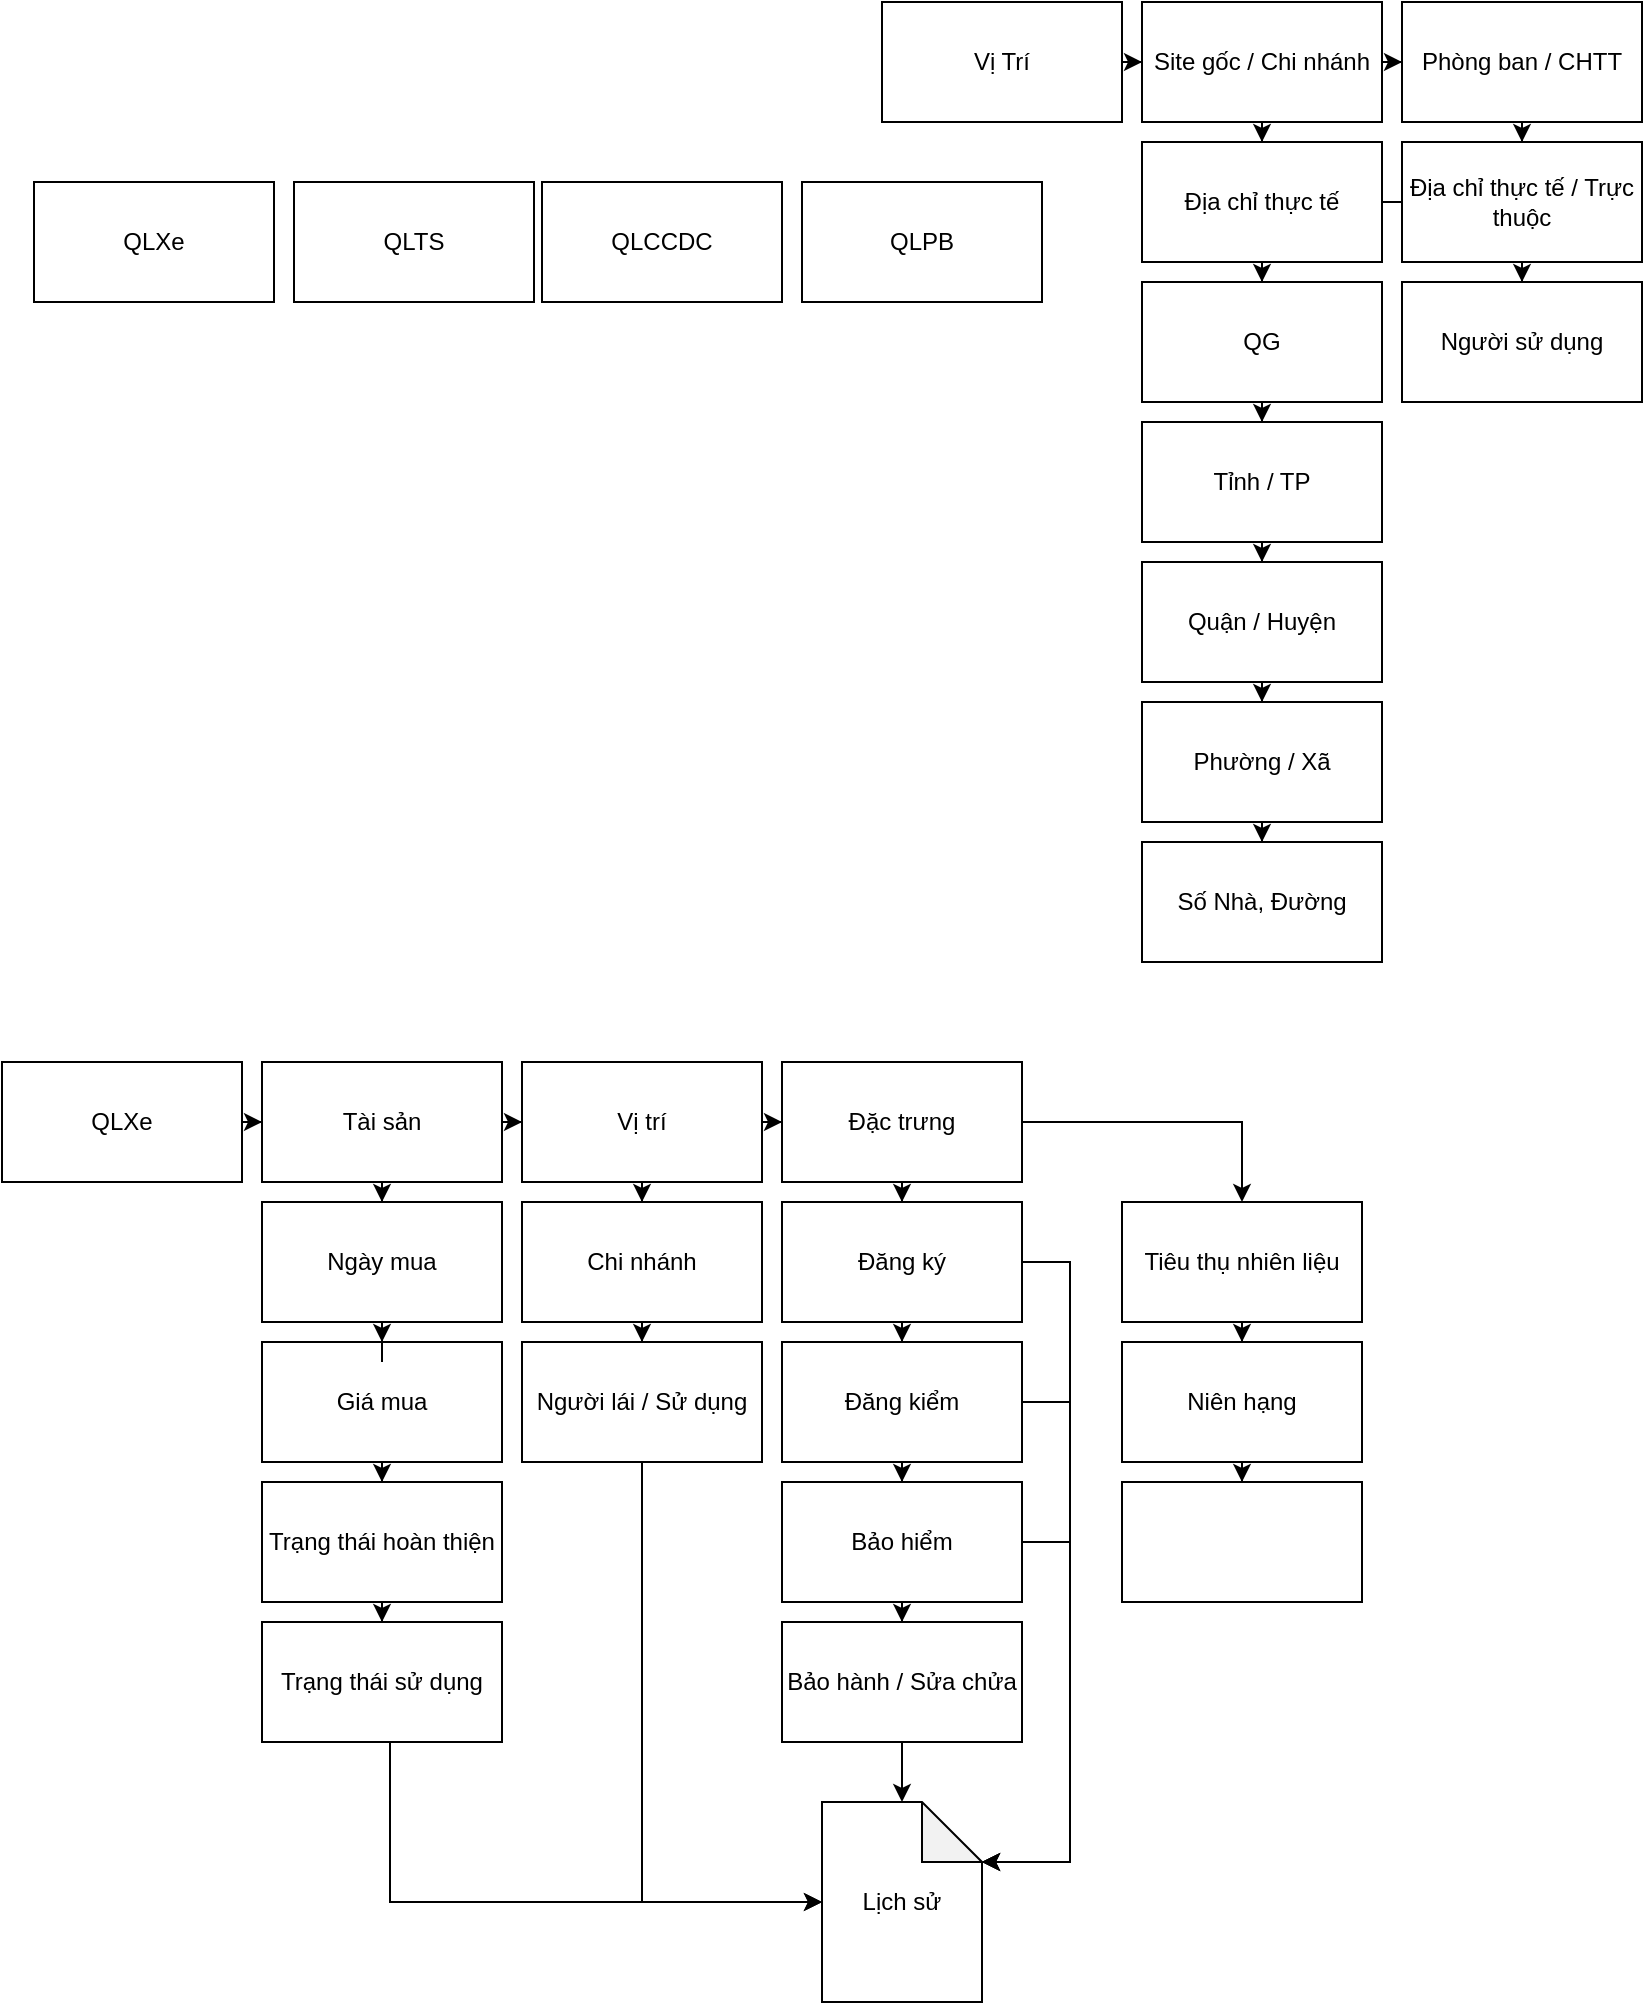 <mxfile version="24.0.5" type="github">
  <diagram name="Trang-1" id="6WqdI3NEc1mItbDLKokB">
    <mxGraphModel dx="1034" dy="724" grid="1" gridSize="10" guides="1" tooltips="1" connect="1" arrows="1" fold="1" page="1" pageScale="1" pageWidth="827" pageHeight="1169" math="0" shadow="0">
      <root>
        <mxCell id="0" />
        <mxCell id="1" parent="0" />
        <mxCell id="uQeBqYyg12_eveGrQPS6-1" value="QLXe" style="rounded=0;whiteSpace=wrap;html=1;" vertex="1" parent="1">
          <mxGeometry x="16" y="100" width="120" height="60" as="geometry" />
        </mxCell>
        <mxCell id="uQeBqYyg12_eveGrQPS6-2" value="QLTS" style="rounded=0;whiteSpace=wrap;html=1;" vertex="1" parent="1">
          <mxGeometry x="146" y="100" width="120" height="60" as="geometry" />
        </mxCell>
        <mxCell id="uQeBqYyg12_eveGrQPS6-3" value="QLCCDC" style="rounded=0;whiteSpace=wrap;html=1;" vertex="1" parent="1">
          <mxGeometry x="270" y="100" width="120" height="60" as="geometry" />
        </mxCell>
        <mxCell id="uQeBqYyg12_eveGrQPS6-4" value="QLPB" style="rounded=0;whiteSpace=wrap;html=1;" vertex="1" parent="1">
          <mxGeometry x="400" y="100" width="120" height="60" as="geometry" />
        </mxCell>
        <mxCell id="uQeBqYyg12_eveGrQPS6-7" value="" style="edgeStyle=orthogonalEdgeStyle;rounded=0;orthogonalLoop=1;jettySize=auto;html=1;" edge="1" parent="1" source="uQeBqYyg12_eveGrQPS6-5" target="uQeBqYyg12_eveGrQPS6-6">
          <mxGeometry relative="1" as="geometry" />
        </mxCell>
        <mxCell id="uQeBqYyg12_eveGrQPS6-5" value="Vị Trí" style="rounded=0;whiteSpace=wrap;html=1;" vertex="1" parent="1">
          <mxGeometry x="440" y="10" width="120" height="60" as="geometry" />
        </mxCell>
        <mxCell id="uQeBqYyg12_eveGrQPS6-9" value="" style="edgeStyle=orthogonalEdgeStyle;rounded=0;orthogonalLoop=1;jettySize=auto;html=1;" edge="1" parent="1" source="uQeBqYyg12_eveGrQPS6-6" target="uQeBqYyg12_eveGrQPS6-8">
          <mxGeometry relative="1" as="geometry" />
        </mxCell>
        <mxCell id="uQeBqYyg12_eveGrQPS6-11" value="" style="edgeStyle=orthogonalEdgeStyle;rounded=0;orthogonalLoop=1;jettySize=auto;html=1;" edge="1" parent="1" source="uQeBqYyg12_eveGrQPS6-6" target="uQeBqYyg12_eveGrQPS6-10">
          <mxGeometry relative="1" as="geometry" />
        </mxCell>
        <mxCell id="uQeBqYyg12_eveGrQPS6-6" value="Site gốc / Chi nhánh" style="rounded=0;whiteSpace=wrap;html=1;" vertex="1" parent="1">
          <mxGeometry x="570" y="10" width="120" height="60" as="geometry" />
        </mxCell>
        <mxCell id="uQeBqYyg12_eveGrQPS6-13" value="" style="edgeStyle=orthogonalEdgeStyle;rounded=0;orthogonalLoop=1;jettySize=auto;html=1;" edge="1" parent="1" source="uQeBqYyg12_eveGrQPS6-8" target="uQeBqYyg12_eveGrQPS6-12">
          <mxGeometry relative="1" as="geometry" />
        </mxCell>
        <mxCell id="uQeBqYyg12_eveGrQPS6-8" value="Phòng ban / CHTT" style="rounded=0;whiteSpace=wrap;html=1;" vertex="1" parent="1">
          <mxGeometry x="700" y="10" width="120" height="60" as="geometry" />
        </mxCell>
        <mxCell id="uQeBqYyg12_eveGrQPS6-17" value="" style="edgeStyle=orthogonalEdgeStyle;rounded=0;orthogonalLoop=1;jettySize=auto;html=1;" edge="1" parent="1" source="uQeBqYyg12_eveGrQPS6-10" target="uQeBqYyg12_eveGrQPS6-16">
          <mxGeometry relative="1" as="geometry" />
        </mxCell>
        <mxCell id="uQeBqYyg12_eveGrQPS6-10" value="Địa chỉ thực tế" style="rounded=0;whiteSpace=wrap;html=1;" vertex="1" parent="1">
          <mxGeometry x="570" y="80" width="120" height="60" as="geometry" />
        </mxCell>
        <mxCell id="uQeBqYyg12_eveGrQPS6-44" value="" style="edgeStyle=orthogonalEdgeStyle;rounded=0;orthogonalLoop=1;jettySize=auto;html=1;" edge="1" parent="1" source="uQeBqYyg12_eveGrQPS6-12" target="uQeBqYyg12_eveGrQPS6-43">
          <mxGeometry relative="1" as="geometry" />
        </mxCell>
        <mxCell id="uQeBqYyg12_eveGrQPS6-12" value="Địa chỉ thực tế / Trực thuộc" style="rounded=0;whiteSpace=wrap;html=1;" vertex="1" parent="1">
          <mxGeometry x="700" y="80" width="120" height="60" as="geometry" />
        </mxCell>
        <mxCell id="uQeBqYyg12_eveGrQPS6-15" value="" style="endArrow=none;html=1;rounded=0;exitX=1;exitY=0.5;exitDx=0;exitDy=0;entryX=0;entryY=0.5;entryDx=0;entryDy=0;" edge="1" parent="1" source="uQeBqYyg12_eveGrQPS6-10" target="uQeBqYyg12_eveGrQPS6-12">
          <mxGeometry width="50" height="50" relative="1" as="geometry">
            <mxPoint x="410" y="350" as="sourcePoint" />
            <mxPoint x="460" y="300" as="targetPoint" />
          </mxGeometry>
        </mxCell>
        <mxCell id="uQeBqYyg12_eveGrQPS6-19" value="" style="edgeStyle=orthogonalEdgeStyle;rounded=0;orthogonalLoop=1;jettySize=auto;html=1;" edge="1" parent="1" source="uQeBqYyg12_eveGrQPS6-16" target="uQeBqYyg12_eveGrQPS6-18">
          <mxGeometry relative="1" as="geometry" />
        </mxCell>
        <mxCell id="uQeBqYyg12_eveGrQPS6-16" value="QG" style="rounded=0;whiteSpace=wrap;html=1;" vertex="1" parent="1">
          <mxGeometry x="570" y="150" width="120" height="60" as="geometry" />
        </mxCell>
        <mxCell id="uQeBqYyg12_eveGrQPS6-21" value="" style="edgeStyle=orthogonalEdgeStyle;rounded=0;orthogonalLoop=1;jettySize=auto;html=1;" edge="1" parent="1" source="uQeBqYyg12_eveGrQPS6-18" target="uQeBqYyg12_eveGrQPS6-20">
          <mxGeometry relative="1" as="geometry" />
        </mxCell>
        <mxCell id="uQeBqYyg12_eveGrQPS6-18" value="Tỉnh / TP" style="rounded=0;whiteSpace=wrap;html=1;" vertex="1" parent="1">
          <mxGeometry x="570" y="220" width="120" height="60" as="geometry" />
        </mxCell>
        <mxCell id="uQeBqYyg12_eveGrQPS6-23" value="" style="edgeStyle=orthogonalEdgeStyle;rounded=0;orthogonalLoop=1;jettySize=auto;html=1;" edge="1" parent="1" source="uQeBqYyg12_eveGrQPS6-20" target="uQeBqYyg12_eveGrQPS6-22">
          <mxGeometry relative="1" as="geometry" />
        </mxCell>
        <mxCell id="uQeBqYyg12_eveGrQPS6-20" value="Quận / Huyện" style="whiteSpace=wrap;html=1;rounded=0;" vertex="1" parent="1">
          <mxGeometry x="570" y="290" width="120" height="60" as="geometry" />
        </mxCell>
        <mxCell id="uQeBqYyg12_eveGrQPS6-25" value="" style="edgeStyle=orthogonalEdgeStyle;rounded=0;orthogonalLoop=1;jettySize=auto;html=1;" edge="1" parent="1" source="uQeBqYyg12_eveGrQPS6-22" target="uQeBqYyg12_eveGrQPS6-24">
          <mxGeometry relative="1" as="geometry" />
        </mxCell>
        <mxCell id="uQeBqYyg12_eveGrQPS6-22" value="Phường / Xã" style="whiteSpace=wrap;html=1;rounded=0;" vertex="1" parent="1">
          <mxGeometry x="570" y="360" width="120" height="60" as="geometry" />
        </mxCell>
        <mxCell id="uQeBqYyg12_eveGrQPS6-24" value="Số Nhà, Đường" style="whiteSpace=wrap;html=1;rounded=0;" vertex="1" parent="1">
          <mxGeometry x="570" y="430" width="120" height="60" as="geometry" />
        </mxCell>
        <mxCell id="uQeBqYyg12_eveGrQPS6-28" value="" style="edgeStyle=orthogonalEdgeStyle;rounded=0;orthogonalLoop=1;jettySize=auto;html=1;" edge="1" parent="1" source="uQeBqYyg12_eveGrQPS6-26" target="uQeBqYyg12_eveGrQPS6-27">
          <mxGeometry relative="1" as="geometry" />
        </mxCell>
        <mxCell id="uQeBqYyg12_eveGrQPS6-26" value="QLXe" style="rounded=0;whiteSpace=wrap;html=1;" vertex="1" parent="1">
          <mxGeometry y="540" width="120" height="60" as="geometry" />
        </mxCell>
        <mxCell id="uQeBqYyg12_eveGrQPS6-30" value="" style="edgeStyle=orthogonalEdgeStyle;rounded=0;orthogonalLoop=1;jettySize=auto;html=1;" edge="1" parent="1" source="uQeBqYyg12_eveGrQPS6-27" target="uQeBqYyg12_eveGrQPS6-29">
          <mxGeometry relative="1" as="geometry" />
        </mxCell>
        <mxCell id="uQeBqYyg12_eveGrQPS6-67" style="edgeStyle=orthogonalEdgeStyle;rounded=0;orthogonalLoop=1;jettySize=auto;html=1;" edge="1" parent="1" source="uQeBqYyg12_eveGrQPS6-27" target="uQeBqYyg12_eveGrQPS6-66">
          <mxGeometry relative="1" as="geometry" />
        </mxCell>
        <mxCell id="uQeBqYyg12_eveGrQPS6-27" value="Tài sản" style="whiteSpace=wrap;html=1;rounded=0;" vertex="1" parent="1">
          <mxGeometry x="130" y="540" width="120" height="60" as="geometry" />
        </mxCell>
        <mxCell id="uQeBqYyg12_eveGrQPS6-32" value="" style="edgeStyle=orthogonalEdgeStyle;rounded=0;orthogonalLoop=1;jettySize=auto;html=1;" edge="1" parent="1" source="uQeBqYyg12_eveGrQPS6-29" target="uQeBqYyg12_eveGrQPS6-31">
          <mxGeometry relative="1" as="geometry" />
        </mxCell>
        <mxCell id="uQeBqYyg12_eveGrQPS6-42" value="" style="edgeStyle=orthogonalEdgeStyle;rounded=0;orthogonalLoop=1;jettySize=auto;html=1;" edge="1" parent="1" source="uQeBqYyg12_eveGrQPS6-29" target="uQeBqYyg12_eveGrQPS6-41">
          <mxGeometry relative="1" as="geometry" />
        </mxCell>
        <mxCell id="uQeBqYyg12_eveGrQPS6-29" value="Vị trí" style="whiteSpace=wrap;html=1;rounded=0;" vertex="1" parent="1">
          <mxGeometry x="260" y="540" width="120" height="60" as="geometry" />
        </mxCell>
        <mxCell id="uQeBqYyg12_eveGrQPS6-34" value="" style="edgeStyle=orthogonalEdgeStyle;rounded=0;orthogonalLoop=1;jettySize=auto;html=1;" edge="1" parent="1" source="uQeBqYyg12_eveGrQPS6-31" target="uQeBqYyg12_eveGrQPS6-33">
          <mxGeometry relative="1" as="geometry" />
        </mxCell>
        <mxCell id="uQeBqYyg12_eveGrQPS6-64" value="" style="edgeStyle=orthogonalEdgeStyle;rounded=0;orthogonalLoop=1;jettySize=auto;html=1;" edge="1" parent="1" source="uQeBqYyg12_eveGrQPS6-31" target="uQeBqYyg12_eveGrQPS6-63">
          <mxGeometry relative="1" as="geometry" />
        </mxCell>
        <mxCell id="uQeBqYyg12_eveGrQPS6-31" value="Đặc trưng" style="whiteSpace=wrap;html=1;rounded=0;" vertex="1" parent="1">
          <mxGeometry x="390" y="540" width="120" height="60" as="geometry" />
        </mxCell>
        <mxCell id="uQeBqYyg12_eveGrQPS6-36" value="" style="edgeStyle=orthogonalEdgeStyle;rounded=0;orthogonalLoop=1;jettySize=auto;html=1;" edge="1" parent="1" source="uQeBqYyg12_eveGrQPS6-33" target="uQeBqYyg12_eveGrQPS6-35">
          <mxGeometry relative="1" as="geometry" />
        </mxCell>
        <mxCell id="uQeBqYyg12_eveGrQPS6-51" style="edgeStyle=orthogonalEdgeStyle;rounded=0;orthogonalLoop=1;jettySize=auto;html=1;" edge="1" parent="1" source="uQeBqYyg12_eveGrQPS6-33" target="uQeBqYyg12_eveGrQPS6-49">
          <mxGeometry relative="1" as="geometry">
            <Array as="points">
              <mxPoint x="534" y="640" />
              <mxPoint x="534" y="940" />
            </Array>
          </mxGeometry>
        </mxCell>
        <mxCell id="uQeBqYyg12_eveGrQPS6-33" value="Đăng ký" style="whiteSpace=wrap;html=1;rounded=0;" vertex="1" parent="1">
          <mxGeometry x="390" y="610" width="120" height="60" as="geometry" />
        </mxCell>
        <mxCell id="uQeBqYyg12_eveGrQPS6-38" value="" style="edgeStyle=orthogonalEdgeStyle;rounded=0;orthogonalLoop=1;jettySize=auto;html=1;" edge="1" parent="1" source="uQeBqYyg12_eveGrQPS6-35" target="uQeBqYyg12_eveGrQPS6-37">
          <mxGeometry relative="1" as="geometry" />
        </mxCell>
        <mxCell id="uQeBqYyg12_eveGrQPS6-52" style="edgeStyle=orthogonalEdgeStyle;rounded=0;orthogonalLoop=1;jettySize=auto;html=1;" edge="1" parent="1" source="uQeBqYyg12_eveGrQPS6-35" target="uQeBqYyg12_eveGrQPS6-49">
          <mxGeometry relative="1" as="geometry">
            <Array as="points">
              <mxPoint x="534" y="710" />
              <mxPoint x="534" y="940" />
            </Array>
          </mxGeometry>
        </mxCell>
        <mxCell id="uQeBqYyg12_eveGrQPS6-35" value="Đăng kiểm" style="whiteSpace=wrap;html=1;rounded=0;" vertex="1" parent="1">
          <mxGeometry x="390" y="680" width="120" height="60" as="geometry" />
        </mxCell>
        <mxCell id="uQeBqYyg12_eveGrQPS6-40" value="" style="edgeStyle=orthogonalEdgeStyle;rounded=0;orthogonalLoop=1;jettySize=auto;html=1;" edge="1" parent="1" source="uQeBqYyg12_eveGrQPS6-37" target="uQeBqYyg12_eveGrQPS6-39">
          <mxGeometry relative="1" as="geometry" />
        </mxCell>
        <mxCell id="uQeBqYyg12_eveGrQPS6-53" style="edgeStyle=orthogonalEdgeStyle;rounded=0;orthogonalLoop=1;jettySize=auto;html=1;" edge="1" parent="1" source="uQeBqYyg12_eveGrQPS6-37" target="uQeBqYyg12_eveGrQPS6-49">
          <mxGeometry relative="1" as="geometry">
            <Array as="points">
              <mxPoint x="534" y="780" />
              <mxPoint x="534" y="940" />
            </Array>
          </mxGeometry>
        </mxCell>
        <mxCell id="uQeBqYyg12_eveGrQPS6-37" value="Bảo hiểm" style="whiteSpace=wrap;html=1;rounded=0;" vertex="1" parent="1">
          <mxGeometry x="390" y="750" width="120" height="60" as="geometry" />
        </mxCell>
        <mxCell id="uQeBqYyg12_eveGrQPS6-56" style="edgeStyle=orthogonalEdgeStyle;rounded=0;orthogonalLoop=1;jettySize=auto;html=1;" edge="1" parent="1" source="uQeBqYyg12_eveGrQPS6-39" target="uQeBqYyg12_eveGrQPS6-49">
          <mxGeometry relative="1" as="geometry" />
        </mxCell>
        <mxCell id="uQeBqYyg12_eveGrQPS6-39" value="Bảo hành / Sửa chửa" style="whiteSpace=wrap;html=1;rounded=0;" vertex="1" parent="1">
          <mxGeometry x="390" y="820" width="120" height="60" as="geometry" />
        </mxCell>
        <mxCell id="uQeBqYyg12_eveGrQPS6-46" value="" style="edgeStyle=orthogonalEdgeStyle;rounded=0;orthogonalLoop=1;jettySize=auto;html=1;" edge="1" parent="1" source="uQeBqYyg12_eveGrQPS6-41" target="uQeBqYyg12_eveGrQPS6-45">
          <mxGeometry relative="1" as="geometry" />
        </mxCell>
        <mxCell id="uQeBqYyg12_eveGrQPS6-41" value="Chi nhánh" style="whiteSpace=wrap;html=1;rounded=0;" vertex="1" parent="1">
          <mxGeometry x="260" y="610" width="120" height="60" as="geometry" />
        </mxCell>
        <mxCell id="uQeBqYyg12_eveGrQPS6-43" value="Người sử dụng" style="whiteSpace=wrap;html=1;rounded=0;" vertex="1" parent="1">
          <mxGeometry x="700" y="150" width="120" height="60" as="geometry" />
        </mxCell>
        <mxCell id="uQeBqYyg12_eveGrQPS6-57" style="edgeStyle=orthogonalEdgeStyle;rounded=0;orthogonalLoop=1;jettySize=auto;html=1;" edge="1" parent="1" source="uQeBqYyg12_eveGrQPS6-45" target="uQeBqYyg12_eveGrQPS6-49">
          <mxGeometry relative="1" as="geometry">
            <Array as="points">
              <mxPoint x="320" y="960" />
            </Array>
          </mxGeometry>
        </mxCell>
        <mxCell id="uQeBqYyg12_eveGrQPS6-45" value="Người lái / Sử dụng" style="whiteSpace=wrap;html=1;rounded=0;" vertex="1" parent="1">
          <mxGeometry x="260" y="680" width="120" height="60" as="geometry" />
        </mxCell>
        <mxCell id="uQeBqYyg12_eveGrQPS6-59" value="" style="edgeStyle=orthogonalEdgeStyle;rounded=0;orthogonalLoop=1;jettySize=auto;html=1;" edge="1" parent="1" source="uQeBqYyg12_eveGrQPS6-47" target="uQeBqYyg12_eveGrQPS6-58">
          <mxGeometry relative="1" as="geometry" />
        </mxCell>
        <mxCell id="uQeBqYyg12_eveGrQPS6-47" value="Giá mua" style="whiteSpace=wrap;html=1;rounded=0;" vertex="1" parent="1">
          <mxGeometry x="130" y="680" width="120" height="60" as="geometry" />
        </mxCell>
        <mxCell id="uQeBqYyg12_eveGrQPS6-49" value="Lịch sử" style="shape=note;whiteSpace=wrap;html=1;backgroundOutline=1;darkOpacity=0.05;" vertex="1" parent="1">
          <mxGeometry x="410" y="910" width="80" height="100" as="geometry" />
        </mxCell>
        <mxCell id="uQeBqYyg12_eveGrQPS6-61" value="" style="edgeStyle=orthogonalEdgeStyle;rounded=0;orthogonalLoop=1;jettySize=auto;html=1;" edge="1" parent="1" source="uQeBqYyg12_eveGrQPS6-58" target="uQeBqYyg12_eveGrQPS6-60">
          <mxGeometry relative="1" as="geometry" />
        </mxCell>
        <mxCell id="uQeBqYyg12_eveGrQPS6-58" value="Trạng thái hoàn thiện" style="whiteSpace=wrap;html=1;rounded=0;" vertex="1" parent="1">
          <mxGeometry x="130" y="750" width="120" height="60" as="geometry" />
        </mxCell>
        <mxCell id="uQeBqYyg12_eveGrQPS6-62" style="edgeStyle=orthogonalEdgeStyle;rounded=0;orthogonalLoop=1;jettySize=auto;html=1;" edge="1" parent="1" source="uQeBqYyg12_eveGrQPS6-60" target="uQeBqYyg12_eveGrQPS6-49">
          <mxGeometry relative="1" as="geometry">
            <Array as="points">
              <mxPoint x="194" y="960" />
            </Array>
          </mxGeometry>
        </mxCell>
        <mxCell id="uQeBqYyg12_eveGrQPS6-60" value="Trạng thái sử dụng" style="whiteSpace=wrap;html=1;rounded=0;" vertex="1" parent="1">
          <mxGeometry x="130" y="820" width="120" height="60" as="geometry" />
        </mxCell>
        <mxCell id="uQeBqYyg12_eveGrQPS6-72" value="" style="edgeStyle=orthogonalEdgeStyle;rounded=0;orthogonalLoop=1;jettySize=auto;html=1;" edge="1" parent="1" source="uQeBqYyg12_eveGrQPS6-63" target="uQeBqYyg12_eveGrQPS6-71">
          <mxGeometry relative="1" as="geometry" />
        </mxCell>
        <mxCell id="uQeBqYyg12_eveGrQPS6-63" value="Tiêu thụ nhiên liệu" style="whiteSpace=wrap;html=1;rounded=0;" vertex="1" parent="1">
          <mxGeometry x="560" y="610" width="120" height="60" as="geometry" />
        </mxCell>
        <mxCell id="uQeBqYyg12_eveGrQPS6-70" style="edgeStyle=orthogonalEdgeStyle;rounded=0;orthogonalLoop=1;jettySize=auto;html=1;entryX=0.5;entryY=0;entryDx=0;entryDy=0;" edge="1" parent="1" source="uQeBqYyg12_eveGrQPS6-66" target="uQeBqYyg12_eveGrQPS6-47">
          <mxGeometry relative="1" as="geometry" />
        </mxCell>
        <mxCell id="uQeBqYyg12_eveGrQPS6-66" value="Ngày mua" style="rounded=0;whiteSpace=wrap;html=1;" vertex="1" parent="1">
          <mxGeometry x="130" y="610" width="120" height="60" as="geometry" />
        </mxCell>
        <mxCell id="uQeBqYyg12_eveGrQPS6-74" value="" style="edgeStyle=orthogonalEdgeStyle;rounded=0;orthogonalLoop=1;jettySize=auto;html=1;" edge="1" parent="1" source="uQeBqYyg12_eveGrQPS6-71" target="uQeBqYyg12_eveGrQPS6-73">
          <mxGeometry relative="1" as="geometry" />
        </mxCell>
        <mxCell id="uQeBqYyg12_eveGrQPS6-71" value="Niên hạng" style="whiteSpace=wrap;html=1;rounded=0;" vertex="1" parent="1">
          <mxGeometry x="560" y="680" width="120" height="60" as="geometry" />
        </mxCell>
        <mxCell id="uQeBqYyg12_eveGrQPS6-73" value="" style="whiteSpace=wrap;html=1;rounded=0;" vertex="1" parent="1">
          <mxGeometry x="560" y="750" width="120" height="60" as="geometry" />
        </mxCell>
      </root>
    </mxGraphModel>
  </diagram>
</mxfile>
